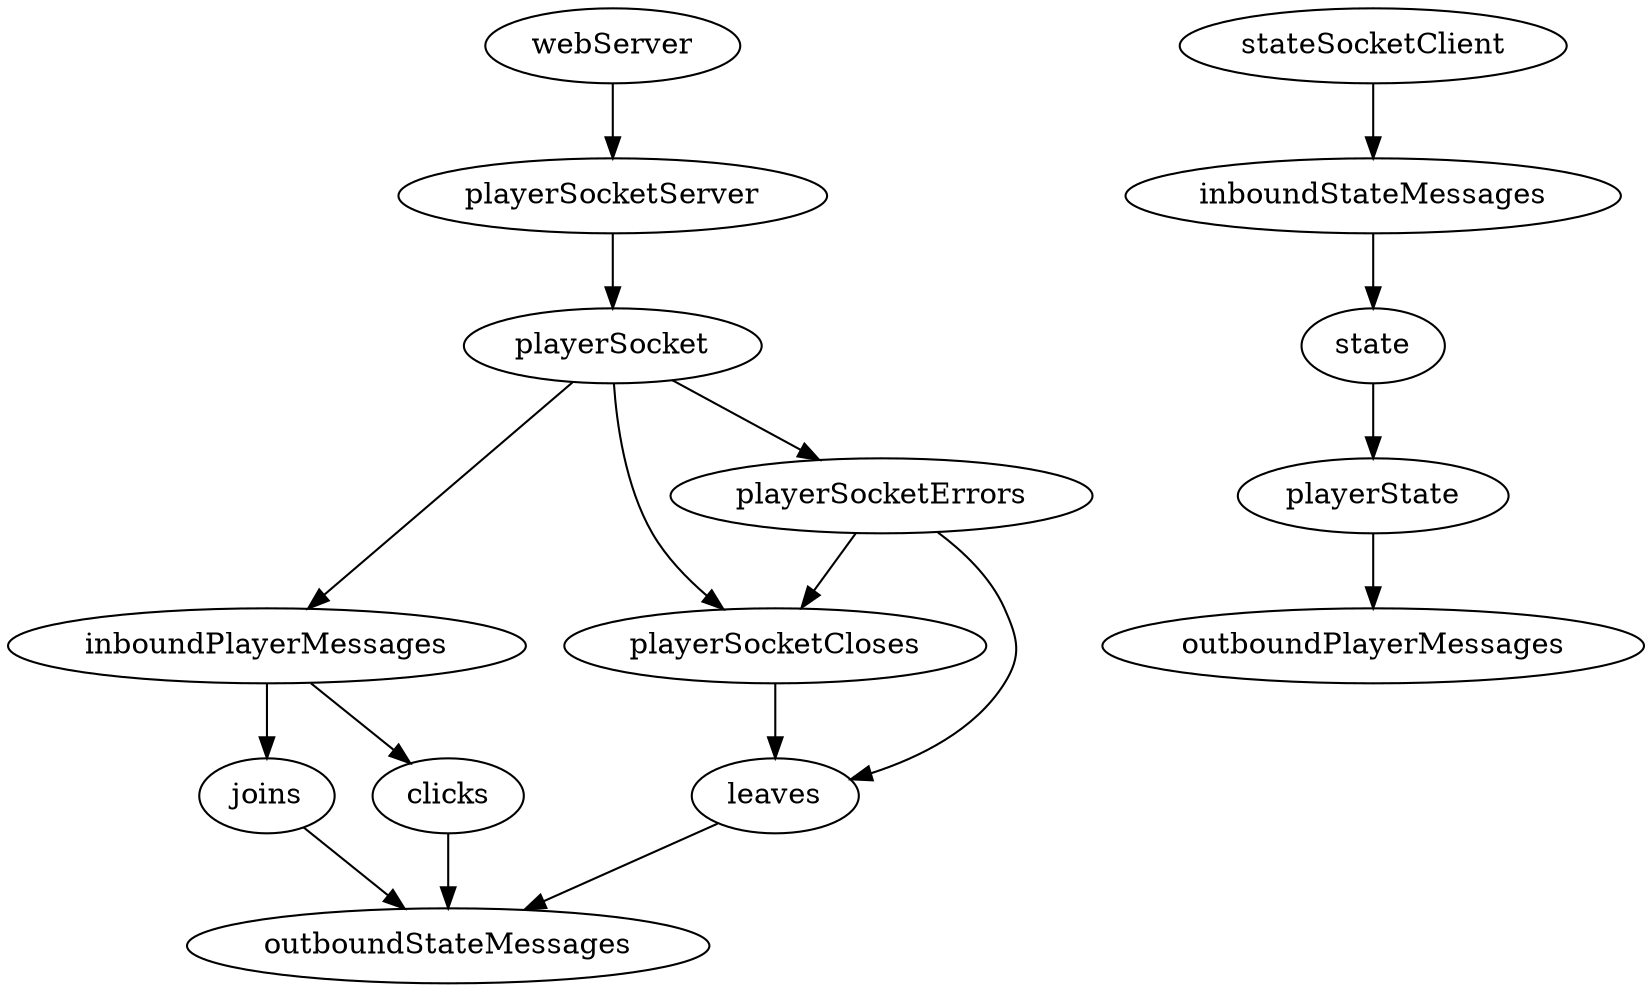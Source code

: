 digraph playerServer {
  webServer -> playerSocketServer;
  playerSocketServer -> playerSocket;
  playerSocket -> { inboundPlayerMessages, playerSocketCloses, playerSocketErrors };
  playerSocketErrors -> playerSocketCloses;
  inboundPlayerMessages -> { joins, clicks };
  { playerSocketCloses, playerSocketErrors } -> leaves;
  { joins, clicks, leaves } -> outboundStateMessages;
  state -> playerState;
  playerState -> outboundPlayerMessages;
  inboundStateMessages -> state;
  stateSocketClient -> inboundStateMessages;
}
